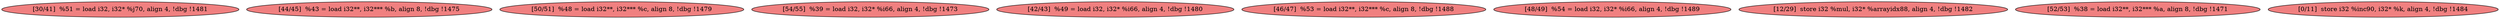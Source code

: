 
digraph G {


node2635 [fillcolor=lightcoral,label="[30/41]  %51 = load i32, i32* %j70, align 4, !dbg !1481",shape=ellipse,style=filled ]
node2634 [fillcolor=lightcoral,label="[44/45]  %43 = load i32**, i32*** %b, align 8, !dbg !1475",shape=ellipse,style=filled ]
node2632 [fillcolor=lightcoral,label="[50/51]  %48 = load i32**, i32*** %c, align 8, !dbg !1479",shape=ellipse,style=filled ]
node2627 [fillcolor=lightcoral,label="[54/55]  %39 = load i32, i32* %i66, align 4, !dbg !1473",shape=ellipse,style=filled ]
node2628 [fillcolor=lightcoral,label="[42/43]  %49 = load i32, i32* %i66, align 4, !dbg !1480",shape=ellipse,style=filled ]
node2633 [fillcolor=lightcoral,label="[46/47]  %53 = load i32**, i32*** %c, align 8, !dbg !1488",shape=ellipse,style=filled ]
node2626 [fillcolor=lightcoral,label="[48/49]  %54 = load i32, i32* %i66, align 4, !dbg !1489",shape=ellipse,style=filled ]
node2629 [fillcolor=lightcoral,label="[12/29]  store i32 %mul, i32* %arrayidx88, align 4, !dbg !1482",shape=ellipse,style=filled ]
node2631 [fillcolor=lightcoral,label="[52/53]  %38 = load i32**, i32*** %a, align 8, !dbg !1471",shape=ellipse,style=filled ]
node2630 [fillcolor=lightcoral,label="[0/11]  store i32 %inc90, i32* %k, align 4, !dbg !1484",shape=ellipse,style=filled ]



}
